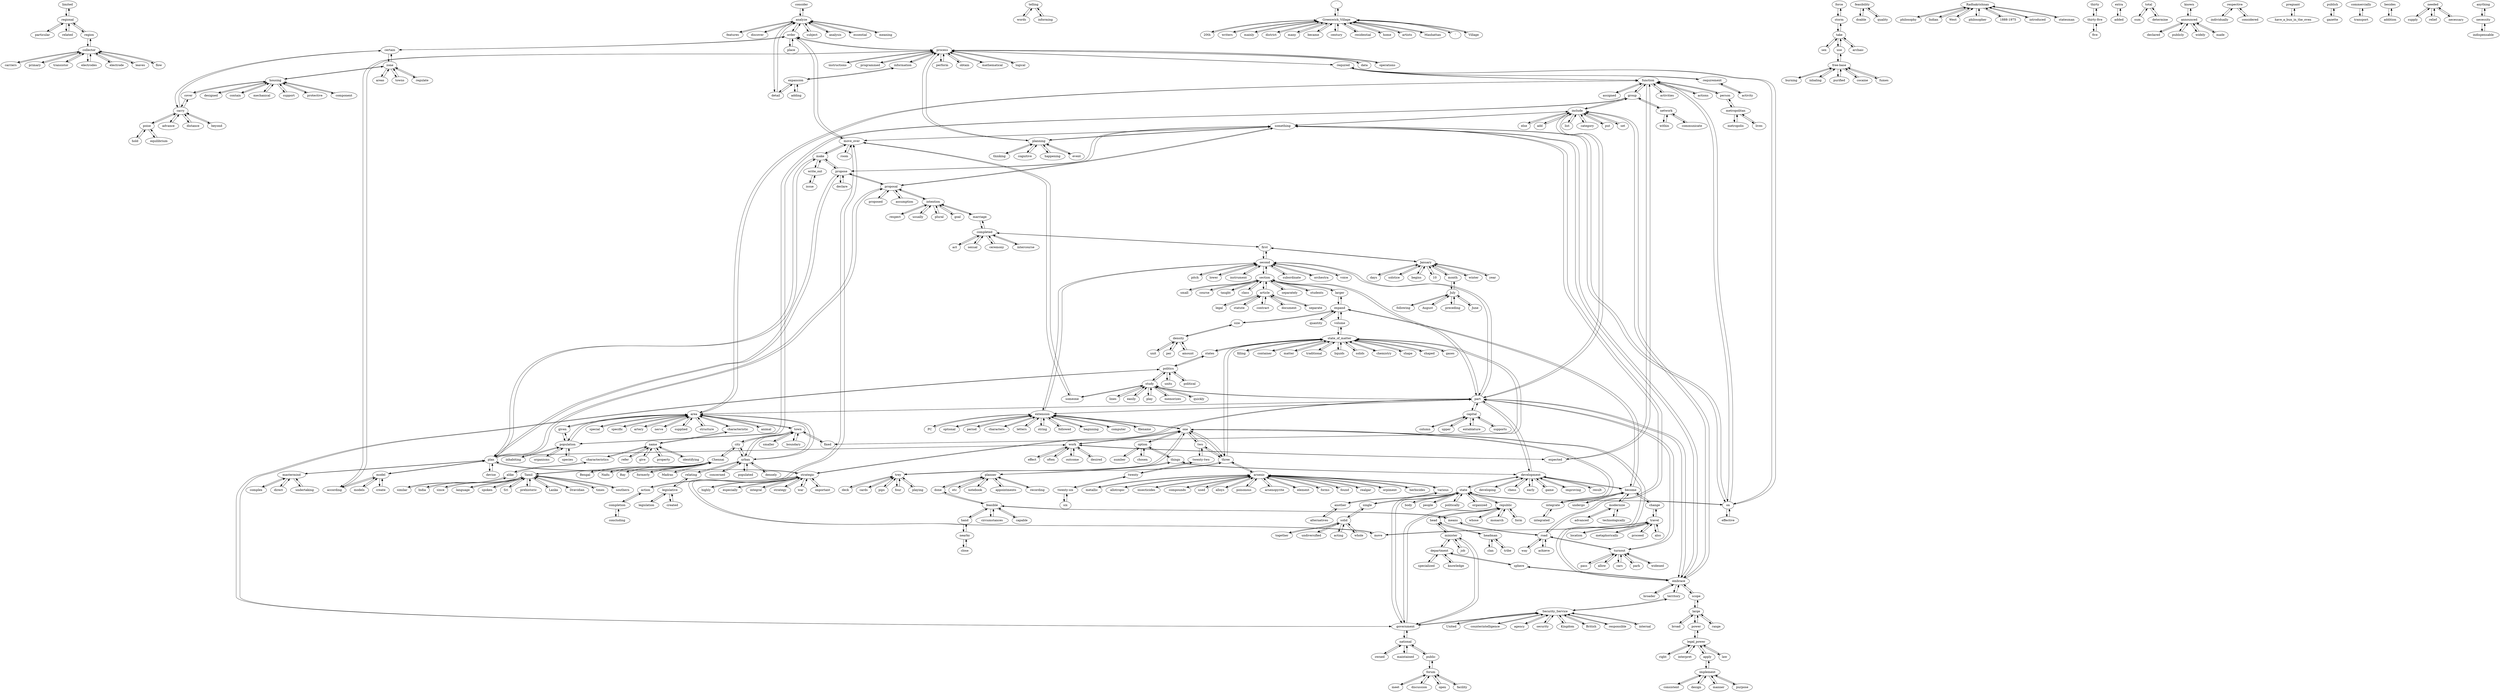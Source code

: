 strict digraph  {
limited;
consider;
Madras;
alternatives;
month;
four;
per;
broader;
towns;
whose;
Chennai;
zone;
concerned;
include;
activities;
protective;
string;
regional;
telling;
artery;
Bengal;
nerve;
"`";
plural;
list;
large;
section;
small;
Dravidian;
"20th";
upper;
smaller;
force;
consistent;
direct;
feasibility;
widened;
second;
design;
pass;
subordinate;
organisms;
poisonous;
orchestra;
supplied;
capital;
public;
body;
Kingdom;
component;
metaphorically;
Radhakrishnan;
concluding;
interpret;
voice;
thirty;
study;
larger;
amount;
action;
implement;
"twenty-six";
followed;
extra;
logical;
highly;
apply;
total;
unit;
entablature;
proceed;
turnout;
June;
two;
scope;
Security_Service;
particular;
known;
hold;
circumstances;
town;
room;
work;
undiversified;
"thirty-five";
following;
meet;
specialized;
give;
process;
organized;
states;
sphere;
something;
times;
species;
ceremony;
information;
respective;
arsenopyrite;
winter;
carriers;
discussion;
six;
writers;
animal;
doable;
philosophy;
southern;
British;
notebook;
designed;
improving;
law;
data;
goal;
effective;
lines;
element;
inhabiting;
allow;
playing;
travel;
operations;
deck;
move;
mainly;
course;
pitch;
group;
burning;
chosen;
forms;
Tamil;
someone;
propose;
number;
strategic;
instructions;
easily;
name;
pregnant;
undertaking;
India;
filling;
found;
individually;
populated;
programmed;
related;
taught;
realgar;
year;
beyond;
collector;
event;
special;
category;
container;
network;
intercourse;
open;
since;
publish;
acting;
issue;
integrated;
announced;
legislative;
cars;
contain;
commercially;
inhaling;
appointments;
besides;
put;
beginning;
advance;
language;
created;
days;
feasible;
place;
undergo;
housing;
first;
"twenty-two";
features;
orpiment;
spoken;
primary;
owned;
one;
Indian;
done;
another;
carry;
quality;
size;
herbicides;
city;
given;
district;
twenty;
solstice;
needed;
assumption;
storm;
urban;
option;
state_of_matter;
completed;
transistor;
park;
discover;
part;
population;
begins;
distance;
recording;
matter;
marriage;
cards;
outcome;
declare;
head;
manner;
regulate;
responsible;
metallic;
also;
internal;
take;
Nadu;
play;
added;
United;
plan;
class;
statute;
especially;
pips;
considered;
cover;
order;
traditional;
mechanical;
sum;
quantity;
anything;
allotropic;
planning;
write_out;
completion;
knowledge;
insecticides;
technologically;
integrate;
headman;
achieve;
equilibrium;
means;
words;
July;
requirement;
areas;
activity;
fixed;
declared;
set;
electrodes;
national;
sex;
computer;
result;
close;
electrode;
subject;
trey;
"free-base";
compounds;
filename;
PC;
state;
various;
use;
gazette;
boundary;
Sri;
job;
densely;
article;
optional;
planner;
desired;
many;
region;
according;
contract;
memorizes;
etc;
became;
whole;
nearby;
supply;
period;
maintained;
respect;
arsenic;
capable;
addition;
create;
political;
three;
quickly;
change;
certain;
expected;
proposal;
territory;
else;
lives;
minister;
counterintelligence;
prehistoric;
forum;
publicly;
developing;
solid;
property;
leaves;
alike;
metropolitan;
century;
characteristics;
embrace;
perform;
things;
make;
complex;
widely;
units;
monarch;
document;
Lanka;
development;
used;
effect;
hand;
usually;
liquids;
purpose;
necessity;
Bay;
expand;
lower;
supports;
analysis;
person;
solids;
relief;
model;
chemistry;
agency;
proposed;
obtain;
actions;
assigned;
shape;
Greenwich_Village;
purified;
adding;
density;
thinking;
residential;
instrument;
add;
location;
chess;
government;
characters;
early;
game;
five;
advanced;
clan;
necessary;
cognitive;
identifying;
shaped;
specific;
become;
security;
essential;
mathematical;
legal_power;
right;
often;
people;
West;
home;
modernize;
transport;
separately;
cocaine;
broad;
philosopher;
students;
refer;
metropolis;
power;
communicate;
poise;
expansion;
have_a_bun_in_the_oven;
relating;
August;
on;
extension;
column;
"1888-1975";
informing;
range;
act;
introduced;
road;
tribe;
letters;
formerly;
facility;
within;
integral;
fumes;
determine;
artists;
strategy;
area;
indispensable;
support;
legislation;
gases;
intention;
way;
analyze;
war;
function;
alloys;
form;
January;
volume;
archaic;
happening;
made;
characteristic;
move_over;
politically;
similar;
devise;
flow;
single;
politics;
Manhattan;
sexual;
detail;
republic;
department;
10;
separate;
models;
preceding;
meaning;
important;
mastermind;
structure;
legal;
statesman;
"'";
required;
together;
Village;
limited -> regional;
consider -> analyze;
Madras -> Chennai;
alternatives -> another;
month -> January;
month -> July;
four -> trey;
per -> density;
broader -> embrace;
towns -> zone;
whose -> republic;
Chennai -> city;
Chennai -> Madras;
Chennai -> formerly;
Chennai -> Bengal;
Chennai -> Bay;
Chennai -> Tamil;
Chennai -> Nadu;
zone -> certain;
zone -> housing;
zone -> regulate;
zone -> towns;
zone -> areas;
concerned -> urban;
include -> category;
include -> set;
include -> group;
include -> list;
include -> else;
include -> add;
include -> part;
include -> embrace;
include -> something;
include -> put;
activities -> function;
protective -> housing;
string -> extension;
regional -> limited;
regional -> region;
regional -> related;
regional -> particular;
telling -> informing;
telling -> words;
artery -> area;
Bengal -> Chennai;
nerve -> area;
"`" -> Greenwich_Village;
plural -> intention;
list -> include;
large -> scope;
large -> range;
large -> power;
large -> broad;
section -> students;
section -> larger;
section -> separately;
section -> course;
section -> second;
section -> taught;
section -> small;
section -> article;
section -> part;
section -> class;
small -> section;
Dravidian -> Tamil;
"20th" -> Greenwich_Village;
upper -> capital;
smaller -> town;
force -> storm;
consistent -> implement;
direct -> mastermind;
feasibility -> quality;
feasibility -> doable;
widened -> turnout;
second -> lower;
second -> extension;
second -> section;
second -> orchestra;
second -> instrument;
second -> part;
second -> pitch;
second -> subordinate;
second -> voice;
second -> first;
design -> implement;
pass -> turnout;
subordinate -> second;
organisms -> population;
poisonous -> arsenic;
orchestra -> second;
supplied -> area;
capital -> column;
capital -> upper;
capital -> entablature;
capital -> part;
capital -> supports;
public -> national;
public -> forum;
body -> state;
Kingdom -> Security_Service;
component -> housing;
metaphorically -> travel;
Radhakrishnan -> introduced;
Radhakrishnan -> West;
Radhakrishnan -> philosophy;
Radhakrishnan -> philosopher;
Radhakrishnan -> Indian;
Radhakrishnan -> "1888-1975";
Radhakrishnan -> statesman;
concluding -> completion;
interpret -> legal_power;
voice -> second;
thirty -> "thirty-five";
study -> easily;
study -> play;
study -> someone;
study -> lines;
study -> quickly;
study -> memorizes;
study -> part;
study -> politics;
larger -> section;
larger -> expand;
amount -> density;
action -> completion;
action -> strategic;
implement -> apply;
implement -> consistent;
implement -> design;
implement -> manner;
implement -> purpose;
"twenty-six" -> twenty;
"twenty-six" -> six;
followed -> extension;
extra -> added;
logical -> process;
highly -> strategic;
apply -> legal_power;
apply -> implement;
total -> sum;
total -> determine;
unit -> density;
entablature -> capital;
proceed -> travel;
turnout -> cars;
turnout -> park;
turnout -> widened;
turnout -> part;
turnout -> allow;
turnout -> pass;
turnout -> road;
June -> July;
two -> "twenty-two";
two -> three;
two -> one;
scope -> large;
scope -> embrace;
Security_Service -> Kingdom;
Security_Service -> agency;
Security_Service -> government;
Security_Service -> responsible;
Security_Service -> British;
Security_Service -> United;
Security_Service -> internal;
Security_Service -> counterintelligence;
Security_Service -> territory;
Security_Service -> security;
particular -> regional;
known -> announced;
hold -> poise;
circumstances -> feasible;
town -> city;
town -> smaller;
town -> area;
town -> boundary;
town -> fixed;
town -> urban;
room -> move_over;
work -> often;
work -> effect;
work -> one;
work -> desired;
work -> plan;
work -> expected;
work -> outcome;
undiversified -> solid;
"thirty-five" -> five;
"thirty-five" -> thirty;
following -> July;
meet -> forum;
specialized -> department;
give -> name;
process -> operations;
process -> information;
process -> perform;
process -> required;
process -> programmed;
process -> according;
process -> logical;
process -> obtain;
process -> planning;
process -> mathematical;
process -> data;
process -> order;
process -> instructions;
organized -> state;
states -> state_of_matter;
states -> politics;
sphere -> department;
sphere -> embrace;
something -> on;
something -> propose;
something -> move_over;
something -> planning;
something -> embrace;
something -> proposal;
something -> include;
something -> road;
times -> Tamil;
species -> population;
ceremony -> completed;
information -> process;
information -> expansion;
respective -> individually;
respective -> considered;
arsenopyrite -> arsenic;
winter -> January;
carriers -> collector;
discussion -> forum;
six -> "twenty-six";
writers -> Greenwich_Village;
animal -> area;
doable -> feasibility;
philosophy -> Radhakrishnan;
southern -> Tamil;
British -> Security_Service;
notebook -> planner;
designed -> housing;
improving -> development;
law -> legal_power;
data -> process;
goal -> intention;
effective -> on;
lines -> study;
element -> arsenic;
inhabiting -> population;
allow -> turnout;
playing -> trey;
travel -> proceed;
travel -> move;
travel -> metaphorically;
travel -> also;
travel -> location;
travel -> change;
operations -> process;
deck -> trey;
move -> travel;
move -> move_over;
mainly -> Greenwich_Village;
course -> section;
pitch -> second;
group -> function;
group -> include;
group -> network;
group -> population;
burning -> "free-base";
chosen -> option;
forms -> arsenic;
Tamil -> Chennai;
Tamil -> language;
Tamil -> spoken;
Tamil -> India;
Tamil -> since;
Tamil -> southern;
Tamil -> times;
Tamil -> prehistoric;
Tamil -> Sri;
Tamil -> Dravidian;
Tamil -> Lanka;
someone -> study;
someone -> move_over;
propose -> make;
propose -> plan;
propose -> proposal;
propose -> something;
propose -> declare;
number -> option;
strategic -> especially;
strategic -> integral;
strategic -> highly;
strategic -> part;
strategic -> plan;
strategic -> action;
strategic -> strategy;
strategic -> war;
strategic -> important;
instructions -> process;
easily -> study;
name -> identifying;
name -> characteristics;
name -> give;
name -> characteristic;
name -> property;
name -> refer;
pregnant -> have_a_bun_in_the_oven;
undertaking -> mastermind;
India -> Tamil;
filling -> state_of_matter;
found -> arsenic;
individually -> respective;
populated -> urban;
programmed -> process;
related -> regional;
taught -> section;
realgar -> arsenic;
year -> January;
beyond -> carry;
collector -> electrodes;
collector -> carriers;
collector -> region;
collector -> transistor;
collector -> flow;
collector -> primary;
collector -> electrode;
collector -> leaves;
event -> planning;
special -> area;
category -> include;
container -> state_of_matter;
network -> communicate;
network -> within;
network -> group;
intercourse -> completed;
open -> forum;
since -> Tamil;
publish -> gazette;
acting -> solid;
issue -> write_out;
integrated -> integrate;
announced -> known;
announced -> declared;
announced -> made;
announced -> widely;
announced -> publicly;
legislative -> relating;
legislative -> legislation;
legislative -> created;
cars -> turnout;
contain -> housing;
commercially -> transport;
inhaling -> "free-base";
appointments -> planner;
besides -> addition;
put -> include;
beginning -> extension;
advance -> carry;
language -> Tamil;
created -> legislative;
days -> January;
feasible -> capable;
feasible -> means;
feasible -> done;
feasible -> hand;
feasible -> circumstances;
place -> order;
undergo -> become;
housing -> protective;
housing -> zone;
housing -> component;
housing -> support;
housing -> contain;
housing -> cover;
housing -> designed;
housing -> mechanical;
first -> January;
first -> completed;
first -> second;
"twenty-two" -> twenty;
"twenty-two" -> two;
features -> analyze;
orpiment -> arsenic;
spoken -> Tamil;
primary -> collector;
owned -> national;
one -> option;
one -> extension;
one -> work;
one -> three;
one -> two;
one -> trey;
one -> embrace;
one -> integrate;
Indian -> Radhakrishnan;
done -> planner;
done -> feasible;
another -> various;
another -> alternatives;
carry -> advance;
carry -> distance;
carry -> certain;
carry -> cover;
carry -> poise;
carry -> beyond;
quality -> feasibility;
size -> expand;
size -> density;
herbicides -> arsenic;
city -> town;
city -> urban;
city -> Chennai;
given -> population;
given -> area;
district -> Greenwich_Village;
twenty -> "twenty-six";
twenty -> "twenty-two";
solstice -> January;
needed -> necessary;
needed -> relief;
needed -> supply;
assumption -> proposal;
storm -> force;
storm -> take;
urban -> town;
urban -> city;
urban -> populated;
urban -> concerned;
urban -> area;
urban -> densely;
urban -> relating;
option -> chosen;
option -> things;
option -> number;
option -> one;
state_of_matter -> volume;
state_of_matter -> traditional;
state_of_matter -> chemistry;
state_of_matter -> container;
state_of_matter -> shaped;
state_of_matter -> three;
state_of_matter -> gases;
state_of_matter -> states;
state_of_matter -> matter;
state_of_matter -> filling;
state_of_matter -> solids;
state_of_matter -> liquids;
state_of_matter -> shape;
state_of_matter -> fixed;
completed -> ceremony;
completed -> intercourse;
completed -> marriage;
completed -> act;
completed -> sexual;
completed -> first;
transistor -> collector;
park -> turnout;
discover -> analyze;
part -> development;
part -> extension;
part -> area;
part -> section;
part -> strategic;
part -> second;
part -> embrace;
part -> capital;
part -> include;
part -> turnout;
part -> study;
population -> given;
population -> group;
population -> organisms;
population -> area;
population -> inhabiting;
population -> species;
begins -> January;
distance -> carry;
recording -> planner;
matter -> state_of_matter;
marriage -> intention;
marriage -> completed;
cards -> trey;
outcome -> work;
declare -> propose;
head -> republic;
head -> minister;
head -> headman;
manner -> implement;
regulate -> zone;
responsible -> Security_Service;
metallic -> arsenic;
also -> travel;
internal -> Security_Service;
take -> use;
take -> archaic;
take -> storm;
take -> sex;
Nadu -> Chennai;
play -> study;
added -> extra;
United -> Security_Service;
plan -> devise;
plan -> propose;
plan -> make;
plan -> work;
plan -> strategic;
plan -> proposal;
plan -> mastermind;
plan -> model;
class -> section;
statute -> article;
especially -> strategic;
pips -> trey;
considered -> respective;
cover -> carry;
cover -> housing;
order -> process;
order -> certain;
order -> move_over;
order -> place;
order -> analyze;
traditional -> state_of_matter;
mechanical -> housing;
sum -> total;
quantity -> expand;
anything -> necessity;
allotropic -> arsenic;
planning -> cognitive;
planning -> process;
planning -> thinking;
planning -> something;
planning -> event;
planning -> happening;
write_out -> make;
write_out -> issue;
completion -> concluding;
completion -> action;
knowledge -> department;
insecticides -> arsenic;
technologically -> modernize;
integrate -> become;
integrate -> integrated;
integrate -> one;
headman -> clan;
headman -> tribe;
headman -> head;
achieve -> road;
equilibrium -> poise;
means -> road;
means -> feasible;
words -> telling;
July -> following;
July -> preceding;
July -> June;
July -> August;
July -> month;
requirement -> required;
requirement -> activity;
areas -> zone;
activity -> requirement;
fixed -> state_of_matter;
fixed -> town;
declared -> announced;
set -> include;
electrodes -> collector;
national -> maintained;
national -> public;
national -> owned;
national -> government;
sex -> take;
computer -> extension;
result -> development;
close -> nearby;
electrode -> collector;
subject -> analyze;
trey -> pips;
trey -> deck;
trey -> three;
trey -> one;
trey -> four;
trey -> cards;
trey -> playing;
"free-base" -> use;
"free-base" -> burning;
"free-base" -> inhaling;
"free-base" -> fumes;
"free-base" -> purified;
"free-base" -> cocaine;
compounds -> arsenic;
filename -> extension;
PC -> extension;
state -> body;
state -> on;
state -> government;
state -> people;
state -> organized;
state -> single;
state -> development;
state -> republic;
state -> politically;
various -> arsenic;
various -> another;
use -> "free-base";
use -> take;
gazette -> publish;
boundary -> town;
Sri -> Tamil;
job -> minister;
densely -> urban;
article -> statute;
article -> separate;
article -> section;
article -> legal;
article -> contract;
article -> document;
optional -> extension;
planner -> things;
planner -> recording;
planner -> etc;
planner -> appointments;
planner -> notebook;
planner -> done;
desired -> work;
many -> Greenwich_Village;
region -> regional;
region -> collector;
according -> process;
according -> model;
contract -> article;
memorizes -> study;
etc -> planner;
became -> Greenwich_Village;
whole -> solid;
nearby -> close;
nearby -> hand;
supply -> needed;
period -> extension;
maintained -> national;
respect -> intention;
arsenic -> herbicides;
arsenic -> alloys;
arsenic -> arsenopyrite;
arsenic -> orpiment;
arsenic -> compounds;
arsenic -> poisonous;
arsenic -> insecticides;
arsenic -> three;
arsenic -> element;
arsenic -> forms;
arsenic -> allotropic;
arsenic -> used;
arsenic -> various;
arsenic -> realgar;
arsenic -> found;
arsenic -> metallic;
capable -> feasible;
addition -> besides;
create -> model;
political -> politics;
three -> state_of_matter;
three -> trey;
three -> arsenic;
three -> two;
three -> one;
quickly -> study;
change -> become;
change -> travel;
certain -> carry;
certain -> order;
certain -> zone;
expected -> function;
expected -> work;
proposal -> proposed;
proposal -> propose;
proposal -> intention;
proposal -> assumption;
proposal -> something;
proposal -> plan;
territory -> Security_Service;
territory -> embrace;
else -> include;
lives -> metropolitan;
minister -> department;
minister -> job;
minister -> head;
minister -> government;
counterintelligence -> Security_Service;
prehistoric -> Tamil;
forum -> meet;
forum -> discussion;
forum -> open;
forum -> public;
forum -> facility;
publicly -> announced;
developing -> development;
solid -> together;
solid -> acting;
solid -> whole;
solid -> single;
solid -> undiversified;
property -> name;
leaves -> collector;
alike -> characteristics;
alike -> similar;
metropolitan -> person;
metropolitan -> metropolis;
metropolitan -> lives;
century -> Greenwich_Village;
characteristics -> name;
characteristics -> alike;
embrace -> territory;
embrace -> one;
embrace -> sphere;
embrace -> part;
embrace -> something;
embrace -> broader;
embrace -> scope;
embrace -> include;
perform -> process;
things -> development;
things -> planner;
things -> option;
make -> propose;
make -> plan;
make -> write_out;
make -> move_over;
complex -> mastermind;
widely -> announced;
units -> politics;
monarch -> republic;
document -> article;
Lanka -> Tamil;
development -> developing;
development -> things;
development -> game;
development -> early;
development -> state;
development -> part;
development -> result;
development -> improving;
development -> become;
development -> chess;
used -> arsenic;
effect -> work;
hand -> nearby;
hand -> feasible;
usually -> intention;
liquids -> state_of_matter;
purpose -> implement;
necessity -> indispensable;
necessity -> anything;
Bay -> Chennai;
expand -> volume;
expand -> become;
expand -> larger;
expand -> quantity;
expand -> size;
lower -> second;
supports -> capital;
analysis -> analyze;
person -> function;
person -> metropolitan;
solids -> state_of_matter;
relief -> needed;
model -> models;
model -> create;
model -> plan;
model -> according;
chemistry -> state_of_matter;
agency -> Security_Service;
proposed -> proposal;
obtain -> process;
actions -> function;
assigned -> function;
shape -> state_of_matter;
Greenwich_Village -> "`";
Greenwich_Village -> Village;
Greenwich_Village -> "'";
Greenwich_Village -> district;
Greenwich_Village -> became;
Greenwich_Village -> many;
Greenwich_Village -> century;
Greenwich_Village -> mainly;
Greenwich_Village -> artists;
Greenwich_Village -> writers;
Greenwich_Village -> residential;
Greenwich_Village -> home;
Greenwich_Village -> Manhattan;
Greenwich_Village -> "20th";
purified -> "free-base";
adding -> expansion;
density -> amount;
density -> per;
density -> unit;
density -> size;
thinking -> planning;
residential -> Greenwich_Village;
instrument -> second;
add -> include;
location -> travel;
chess -> development;
government -> national;
government -> state;
government -> republic;
government -> minister;
government -> politics;
government -> Security_Service;
characters -> extension;
early -> development;
game -> development;
five -> "thirty-five";
advanced -> modernize;
clan -> headman;
necessary -> needed;
cognitive -> planning;
identifying -> name;
shaped -> state_of_matter;
specific -> area;
become -> development;
become -> change;
become -> integrate;
become -> undergo;
become -> modernize;
become -> expand;
security -> Security_Service;
essential -> analyze;
mathematical -> process;
legal_power -> apply;
legal_power -> law;
legal_power -> right;
legal_power -> power;
legal_power -> interpret;
right -> legal_power;
often -> work;
people -> state;
West -> Radhakrishnan;
home -> Greenwich_Village;
modernize -> technologically;
modernize -> become;
modernize -> advanced;
transport -> commercially;
separately -> section;
cocaine -> "free-base";
broad -> large;
philosopher -> Radhakrishnan;
students -> section;
refer -> name;
metropolis -> metropolitan;
power -> large;
power -> legal_power;
communicate -> network;
poise -> carry;
poise -> hold;
poise -> equilibrium;
expansion -> information;
expansion -> detail;
expansion -> adding;
have_a_bun_in_the_oven -> pregnant;
relating -> legislative;
relating -> urban;
August -> July;
on -> function;
on -> state;
on -> required;
on -> something;
on -> effective;
extension -> followed;
extension -> string;
extension -> computer;
extension -> optional;
extension -> period;
extension -> one;
extension -> PC;
extension -> second;
extension -> part;
extension -> characters;
extension -> letters;
extension -> filename;
extension -> beginning;
column -> capital;
"1888-1975" -> Radhakrishnan;
informing -> telling;
range -> large;
act -> completed;
introduced -> Radhakrishnan;
road -> way;
road -> turnout;
road -> something;
road -> achieve;
road -> means;
tribe -> headman;
letters -> extension;
formerly -> Chennai;
facility -> forum;
within -> network;
integral -> strategic;
fumes -> "free-base";
determine -> total;
artists -> Greenwich_Village;
strategy -> strategic;
area -> town;
area -> nerve;
area -> given;
area -> urban;
area -> function;
area -> characteristic;
area -> supplied;
area -> specific;
area -> part;
area -> structure;
area -> animal;
area -> artery;
area -> special;
area -> population;
indispensable -> necessity;
support -> housing;
legislation -> legislative;
gases -> state_of_matter;
intention -> goal;
intention -> marriage;
intention -> usually;
intention -> respect;
intention -> proposal;
intention -> plural;
way -> road;
analyze -> consider;
analyze -> detail;
analyze -> discover;
analyze -> analysis;
analyze -> essential;
analyze -> meaning;
analyze -> features;
analyze -> order;
analyze -> subject;
war -> strategic;
function -> activities;
function -> required;
function -> group;
function -> on;
function -> area;
function -> actions;
function -> assigned;
function -> person;
function -> expected;
alloys -> arsenic;
form -> republic;
January -> begins;
January -> 10;
January -> winter;
January -> days;
January -> month;
January -> solstice;
January -> year;
January -> first;
volume -> state_of_matter;
volume -> expand;
archaic -> take;
happening -> planning;
made -> announced;
characteristic -> name;
characteristic -> area;
move_over -> someone;
move_over -> room;
move_over -> make;
move_over -> move;
move_over -> something;
move_over -> order;
politically -> state;
similar -> alike;
devise -> plan;
flow -> collector;
single -> solid;
single -> state;
politics -> states;
politics -> units;
politics -> study;
politics -> political;
politics -> government;
Manhattan -> Greenwich_Village;
sexual -> completed;
detail -> analyze;
detail -> expansion;
republic -> whose;
republic -> head;
republic -> form;
republic -> government;
republic -> state;
republic -> monarch;
department -> sphere;
department -> specialized;
department -> knowledge;
department -> minister;
10 -> January;
separate -> article;
models -> model;
preceding -> July;
meaning -> analyze;
important -> strategic;
mastermind -> undertaking;
mastermind -> complex;
mastermind -> direct;
mastermind -> plan;
structure -> area;
legal -> article;
statesman -> Radhakrishnan;
"'" -> Greenwich_Village;
required -> function;
required -> on;
required -> process;
required -> requirement;
together -> solid;
Village -> Greenwich_Village;
}
